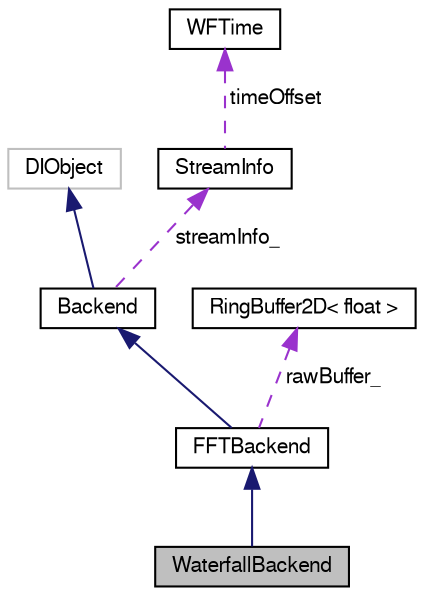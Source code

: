 digraph "WaterfallBackend"
{
  edge [fontname="FreeSans",fontsize="10",labelfontname="FreeSans",labelfontsize="10"];
  node [fontname="FreeSans",fontsize="10",shape=record];
  Node1 [label="WaterfallBackend",height=0.2,width=0.4,color="black", fillcolor="grey75", style="filled" fontcolor="black"];
  Node2 -> Node1 [dir="back",color="midnightblue",fontsize="10",style="solid",fontname="FreeSans"];
  Node2 [label="FFTBackend",height=0.2,width=0.4,color="black", fillcolor="white", style="filled",URL="$class_f_f_t_backend.html",tooltip="Base class for backends that compute and process FFT from I/Q signal. "];
  Node3 -> Node2 [dir="back",color="midnightblue",fontsize="10",style="solid",fontname="FreeSans"];
  Node3 [label="Backend",height=0.2,width=0.4,color="black", fillcolor="white", style="filled",URL="$class_backend.html",tooltip="Base class for backend that take I/Q data and process them. "];
  Node4 -> Node3 [dir="back",color="midnightblue",fontsize="10",style="solid",fontname="FreeSans"];
  Node4 [label="DIObject",height=0.2,width=0.4,color="grey75", fillcolor="white", style="filled"];
  Node5 -> Node3 [dir="back",color="darkorchid3",fontsize="10",style="dashed",label=" streamInfo_" ,fontname="FreeSans"];
  Node5 [label="StreamInfo",height=0.2,width=0.4,color="black", fillcolor="white", style="filled",URL="$struct_stream_info.html",tooltip="Basic metadata for a sample stream. "];
  Node6 -> Node5 [dir="back",color="darkorchid3",fontsize="10",style="dashed",label=" timeOffset" ,fontname="FreeSans"];
  Node6 [label="WFTime",height=0.2,width=0.4,color="black", fillcolor="white", style="filled",URL="$struct_w_f_time.html",tooltip="Represents both specific time and time interval. "];
  Node7 -> Node2 [dir="back",color="darkorchid3",fontsize="10",style="dashed",label=" rawBuffer_" ,fontname="FreeSans"];
  Node7 [label="RingBuffer2D\< float \>",height=0.2,width=0.4,color="black", fillcolor="white", style="filled",URL="$class_ring_buffer2_d.html"];
}
